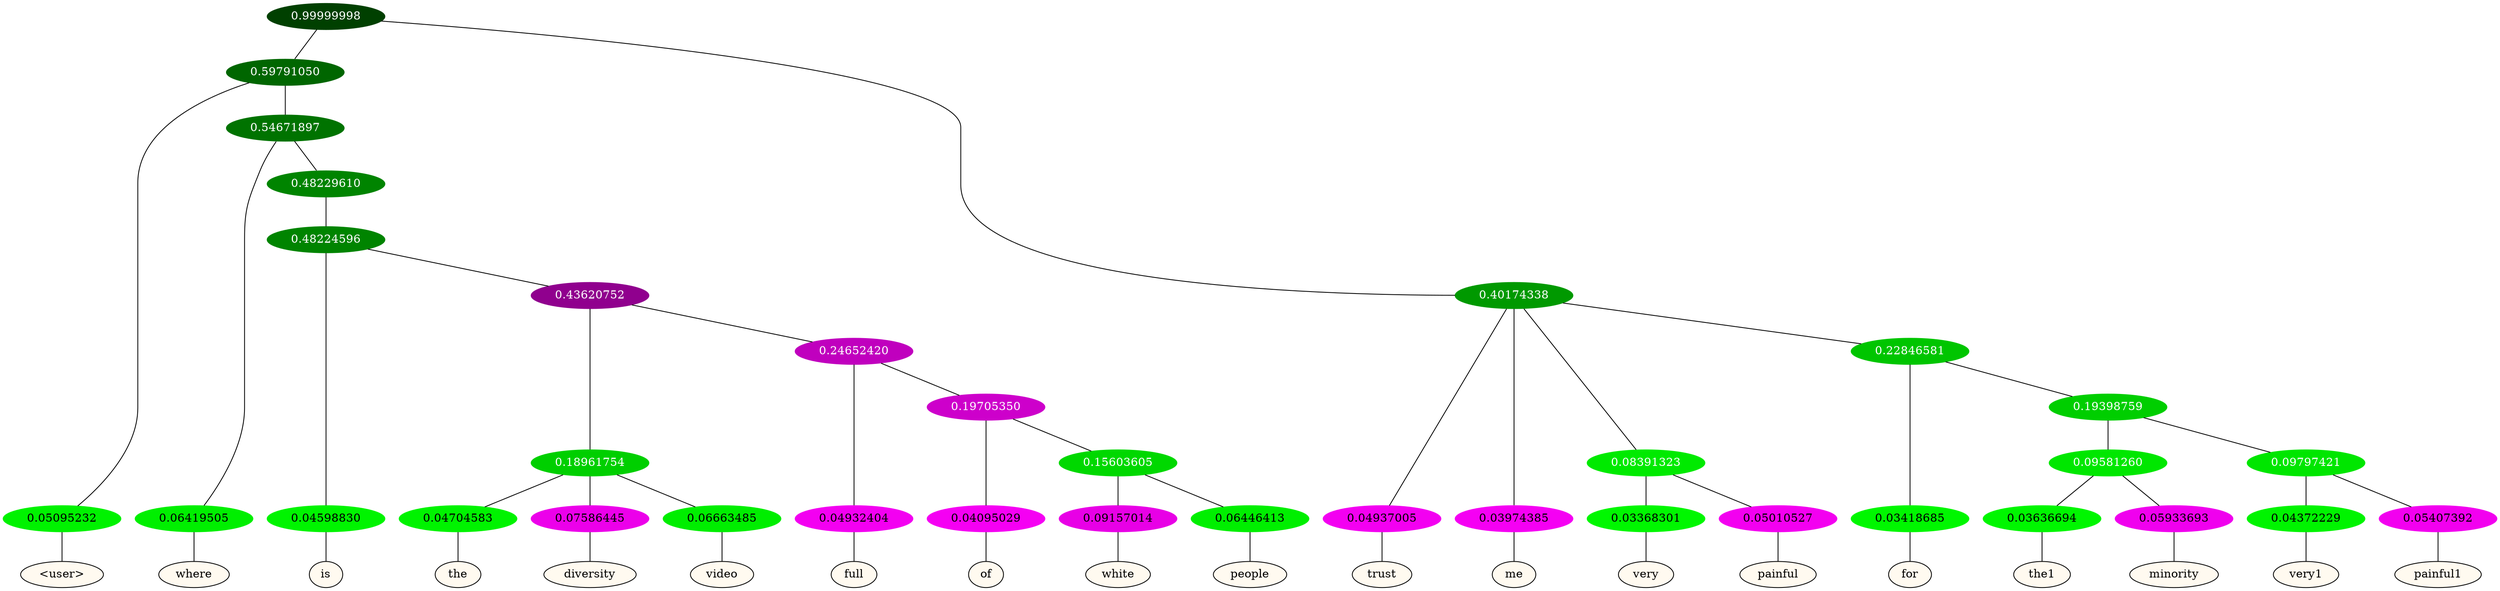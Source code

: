 graph {
	node [format=png height=0.15 nodesep=0.001 ordering=out overlap=prism overlap_scaling=0.01 ranksep=0.001 ratio=0.2 style=filled width=0.15]
	{
		rank=same
		a_w_3 [label="\<user\>" color=black fillcolor=floralwhite style="filled,solid"]
		a_w_9 [label=where color=black fillcolor=floralwhite style="filled,solid"]
		a_w_18 [label=is color=black fillcolor=floralwhite style="filled,solid"]
		a_w_26 [label=the color=black fillcolor=floralwhite style="filled,solid"]
		a_w_27 [label=diversity color=black fillcolor=floralwhite style="filled,solid"]
		a_w_28 [label=video color=black fillcolor=floralwhite style="filled,solid"]
		a_w_29 [label=full color=black fillcolor=floralwhite style="filled,solid"]
		a_w_31 [label=of color=black fillcolor=floralwhite style="filled,solid"]
		a_w_33 [label=white color=black fillcolor=floralwhite style="filled,solid"]
		a_w_34 [label=people color=black fillcolor=floralwhite style="filled,solid"]
		a_w_5 [label=trust color=black fillcolor=floralwhite style="filled,solid"]
		a_w_6 [label=me color=black fillcolor=floralwhite style="filled,solid"]
		a_w_11 [label=very color=black fillcolor=floralwhite style="filled,solid"]
		a_w_12 [label=painful color=black fillcolor=floralwhite style="filled,solid"]
		a_w_13 [label=for color=black fillcolor=floralwhite style="filled,solid"]
		a_w_20 [label=the1 color=black fillcolor=floralwhite style="filled,solid"]
		a_w_21 [label=minority color=black fillcolor=floralwhite style="filled,solid"]
		a_w_22 [label=very1 color=black fillcolor=floralwhite style="filled,solid"]
		a_w_23 [label=painful1 color=black fillcolor=floralwhite style="filled,solid"]
	}
	a_n_3 -- a_w_3
	a_n_9 -- a_w_9
	a_n_18 -- a_w_18
	a_n_26 -- a_w_26
	a_n_27 -- a_w_27
	a_n_28 -- a_w_28
	a_n_29 -- a_w_29
	a_n_31 -- a_w_31
	a_n_33 -- a_w_33
	a_n_34 -- a_w_34
	a_n_5 -- a_w_5
	a_n_6 -- a_w_6
	a_n_11 -- a_w_11
	a_n_12 -- a_w_12
	a_n_13 -- a_w_13
	a_n_20 -- a_w_20
	a_n_21 -- a_w_21
	a_n_22 -- a_w_22
	a_n_23 -- a_w_23
	{
		rank=same
		a_n_3 [label=0.05095232 color="0.334 1.000 0.949" fontcolor=black]
		a_n_9 [label=0.06419505 color="0.334 1.000 0.936" fontcolor=black]
		a_n_18 [label=0.04598830 color="0.334 1.000 0.954" fontcolor=black]
		a_n_26 [label=0.04704583 color="0.334 1.000 0.953" fontcolor=black]
		a_n_27 [label=0.07586445 color="0.835 1.000 0.924" fontcolor=black]
		a_n_28 [label=0.06663485 color="0.334 1.000 0.933" fontcolor=black]
		a_n_29 [label=0.04932404 color="0.835 1.000 0.951" fontcolor=black]
		a_n_31 [label=0.04095029 color="0.835 1.000 0.959" fontcolor=black]
		a_n_33 [label=0.09157014 color="0.835 1.000 0.908" fontcolor=black]
		a_n_34 [label=0.06446413 color="0.334 1.000 0.936" fontcolor=black]
		a_n_5 [label=0.04937005 color="0.835 1.000 0.951" fontcolor=black]
		a_n_6 [label=0.03974385 color="0.835 1.000 0.960" fontcolor=black]
		a_n_11 [label=0.03368301 color="0.334 1.000 0.966" fontcolor=black]
		a_n_12 [label=0.05010527 color="0.835 1.000 0.950" fontcolor=black]
		a_n_13 [label=0.03418685 color="0.334 1.000 0.966" fontcolor=black]
		a_n_20 [label=0.03636694 color="0.334 1.000 0.964" fontcolor=black]
		a_n_21 [label=0.05933693 color="0.835 1.000 0.941" fontcolor=black]
		a_n_22 [label=0.04372229 color="0.334 1.000 0.956" fontcolor=black]
		a_n_23 [label=0.05407392 color="0.835 1.000 0.946" fontcolor=black]
	}
	a_n_0 [label=0.99999998 color="0.334 1.000 0.250" fontcolor=grey99]
	a_n_1 [label=0.59791050 color="0.334 1.000 0.402" fontcolor=grey99]
	a_n_0 -- a_n_1
	a_n_2 [label=0.40174338 color="0.334 1.000 0.598" fontcolor=grey99]
	a_n_0 -- a_n_2
	a_n_1 -- a_n_3
	a_n_4 [label=0.54671897 color="0.334 1.000 0.453" fontcolor=grey99]
	a_n_1 -- a_n_4
	a_n_2 -- a_n_5
	a_n_2 -- a_n_6
	a_n_7 [label=0.08391323 color="0.334 1.000 0.916" fontcolor=grey99]
	a_n_2 -- a_n_7
	a_n_8 [label=0.22846581 color="0.334 1.000 0.772" fontcolor=grey99]
	a_n_2 -- a_n_8
	a_n_4 -- a_n_9
	a_n_10 [label=0.48229610 color="0.334 1.000 0.518" fontcolor=grey99]
	a_n_4 -- a_n_10
	a_n_7 -- a_n_11
	a_n_7 -- a_n_12
	a_n_8 -- a_n_13
	a_n_14 [label=0.19398759 color="0.334 1.000 0.806" fontcolor=grey99]
	a_n_8 -- a_n_14
	a_n_15 [label=0.48224596 color="0.334 1.000 0.518" fontcolor=grey99]
	a_n_10 -- a_n_15
	a_n_16 [label=0.09581260 color="0.334 1.000 0.904" fontcolor=grey99]
	a_n_14 -- a_n_16
	a_n_17 [label=0.09797421 color="0.334 1.000 0.902" fontcolor=grey99]
	a_n_14 -- a_n_17
	a_n_15 -- a_n_18
	a_n_19 [label=0.43620752 color="0.835 1.000 0.564" fontcolor=grey99]
	a_n_15 -- a_n_19
	a_n_16 -- a_n_20
	a_n_16 -- a_n_21
	a_n_17 -- a_n_22
	a_n_17 -- a_n_23
	a_n_24 [label=0.18961754 color="0.334 1.000 0.810" fontcolor=grey99]
	a_n_19 -- a_n_24
	a_n_25 [label=0.24652420 color="0.835 1.000 0.753" fontcolor=grey99]
	a_n_19 -- a_n_25
	a_n_24 -- a_n_26
	a_n_24 -- a_n_27
	a_n_24 -- a_n_28
	a_n_25 -- a_n_29
	a_n_30 [label=0.19705350 color="0.835 1.000 0.803" fontcolor=grey99]
	a_n_25 -- a_n_30
	a_n_30 -- a_n_31
	a_n_32 [label=0.15603605 color="0.334 1.000 0.844" fontcolor=grey99]
	a_n_30 -- a_n_32
	a_n_32 -- a_n_33
	a_n_32 -- a_n_34
}
